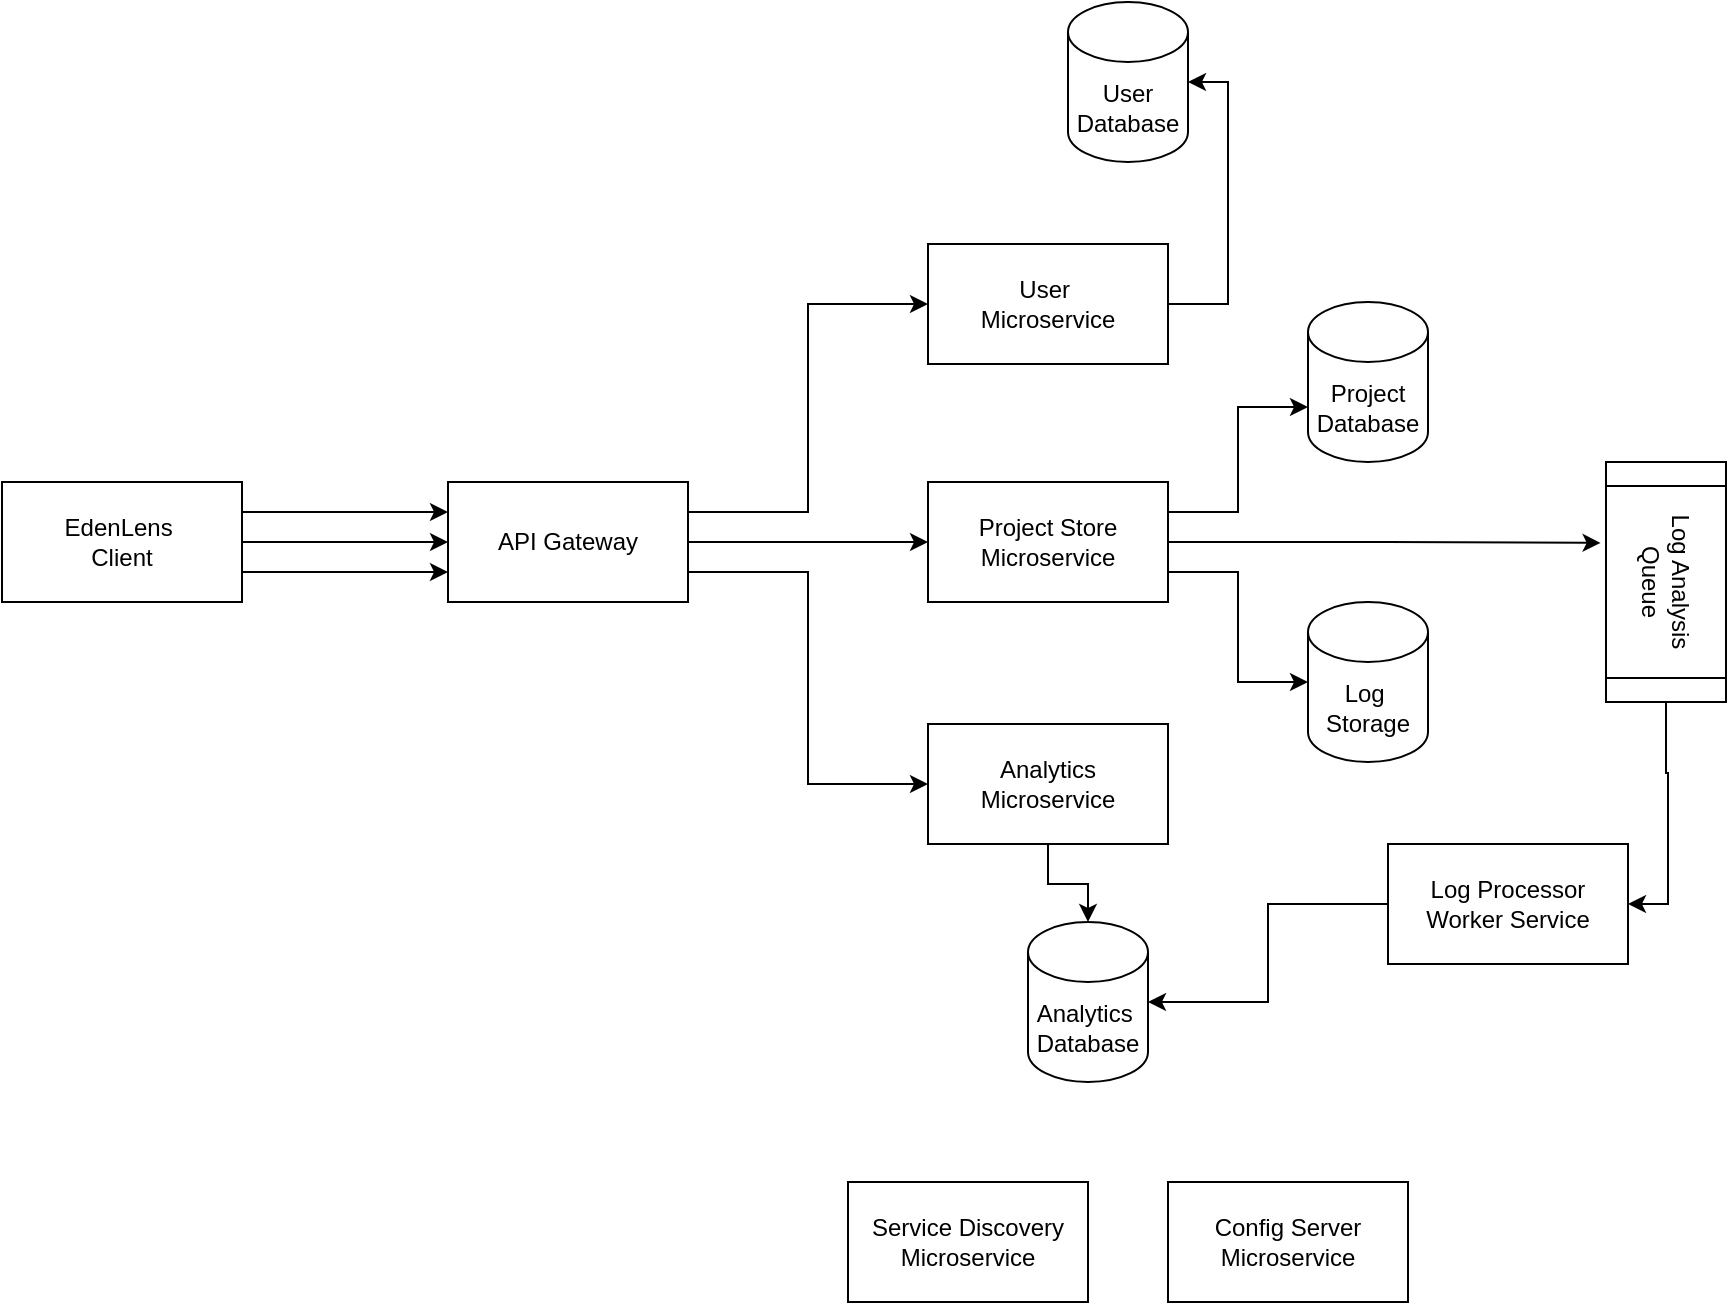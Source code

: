 <mxfile version="28.0.7">
  <diagram name="Page-1" id="BEhRw7ngG6-zHkZg0a8p">
    <mxGraphModel dx="1678" dy="874" grid="1" gridSize="10" guides="1" tooltips="1" connect="1" arrows="1" fold="1" page="1" pageScale="1" pageWidth="850" pageHeight="1100" math="0" shadow="0">
      <root>
        <mxCell id="0" />
        <mxCell id="1" parent="0" />
        <mxCell id="KTEVZOgNWzoaT1Ab69OT-12" style="edgeStyle=orthogonalEdgeStyle;rounded=0;orthogonalLoop=1;jettySize=auto;html=1;exitX=1;exitY=0.25;exitDx=0;exitDy=0;entryX=0;entryY=0.5;entryDx=0;entryDy=0;" edge="1" parent="1" source="KTEVZOgNWzoaT1Ab69OT-1" target="KTEVZOgNWzoaT1Ab69OT-8">
          <mxGeometry relative="1" as="geometry" />
        </mxCell>
        <mxCell id="KTEVZOgNWzoaT1Ab69OT-14" style="edgeStyle=orthogonalEdgeStyle;rounded=0;orthogonalLoop=1;jettySize=auto;html=1;exitX=1;exitY=0.5;exitDx=0;exitDy=0;" edge="1" parent="1" source="KTEVZOgNWzoaT1Ab69OT-1" target="KTEVZOgNWzoaT1Ab69OT-9">
          <mxGeometry relative="1" as="geometry" />
        </mxCell>
        <mxCell id="KTEVZOgNWzoaT1Ab69OT-15" style="edgeStyle=orthogonalEdgeStyle;rounded=0;orthogonalLoop=1;jettySize=auto;html=1;exitX=1;exitY=0.75;exitDx=0;exitDy=0;entryX=0;entryY=0.5;entryDx=0;entryDy=0;" edge="1" parent="1" source="KTEVZOgNWzoaT1Ab69OT-1" target="KTEVZOgNWzoaT1Ab69OT-10">
          <mxGeometry relative="1" as="geometry" />
        </mxCell>
        <mxCell id="KTEVZOgNWzoaT1Ab69OT-1" value="API Gateway" style="rounded=0;whiteSpace=wrap;html=1;" vertex="1" parent="1">
          <mxGeometry x="320" y="330" width="120" height="60" as="geometry" />
        </mxCell>
        <mxCell id="KTEVZOgNWzoaT1Ab69OT-3" style="edgeStyle=orthogonalEdgeStyle;rounded=0;orthogonalLoop=1;jettySize=auto;html=1;exitX=1;exitY=0.25;exitDx=0;exitDy=0;entryX=0;entryY=0.25;entryDx=0;entryDy=0;" edge="1" parent="1" source="KTEVZOgNWzoaT1Ab69OT-2" target="KTEVZOgNWzoaT1Ab69OT-1">
          <mxGeometry relative="1" as="geometry" />
        </mxCell>
        <mxCell id="KTEVZOgNWzoaT1Ab69OT-4" style="edgeStyle=orthogonalEdgeStyle;rounded=0;orthogonalLoop=1;jettySize=auto;html=1;exitX=1;exitY=0.5;exitDx=0;exitDy=0;entryX=0;entryY=0.5;entryDx=0;entryDy=0;" edge="1" parent="1" source="KTEVZOgNWzoaT1Ab69OT-2" target="KTEVZOgNWzoaT1Ab69OT-1">
          <mxGeometry relative="1" as="geometry" />
        </mxCell>
        <mxCell id="KTEVZOgNWzoaT1Ab69OT-5" style="edgeStyle=orthogonalEdgeStyle;rounded=0;orthogonalLoop=1;jettySize=auto;html=1;exitX=1;exitY=0.75;exitDx=0;exitDy=0;entryX=0;entryY=0.75;entryDx=0;entryDy=0;" edge="1" parent="1" source="KTEVZOgNWzoaT1Ab69OT-2" target="KTEVZOgNWzoaT1Ab69OT-1">
          <mxGeometry relative="1" as="geometry" />
        </mxCell>
        <mxCell id="KTEVZOgNWzoaT1Ab69OT-2" value="EdenLens&amp;nbsp;&lt;div&gt;Client&lt;/div&gt;" style="rounded=0;whiteSpace=wrap;html=1;" vertex="1" parent="1">
          <mxGeometry x="97" y="330" width="120" height="60" as="geometry" />
        </mxCell>
        <mxCell id="KTEVZOgNWzoaT1Ab69OT-8" value="User&amp;nbsp;&lt;div&gt;Microservice&lt;/div&gt;" style="rounded=0;whiteSpace=wrap;html=1;" vertex="1" parent="1">
          <mxGeometry x="560" y="211" width="120" height="60" as="geometry" />
        </mxCell>
        <mxCell id="KTEVZOgNWzoaT1Ab69OT-9" value="Project Store&lt;br&gt;&lt;div&gt;Microservice&lt;/div&gt;" style="rounded=0;whiteSpace=wrap;html=1;" vertex="1" parent="1">
          <mxGeometry x="560" y="330" width="120" height="60" as="geometry" />
        </mxCell>
        <mxCell id="KTEVZOgNWzoaT1Ab69OT-10" value="Analytics&lt;br&gt;&lt;div&gt;Microservice&lt;/div&gt;" style="rounded=0;whiteSpace=wrap;html=1;" vertex="1" parent="1">
          <mxGeometry x="560" y="451" width="120" height="60" as="geometry" />
        </mxCell>
        <mxCell id="KTEVZOgNWzoaT1Ab69OT-16" value="User&lt;div&gt;Database&lt;/div&gt;" style="shape=cylinder3;whiteSpace=wrap;html=1;boundedLbl=1;backgroundOutline=1;size=15;" vertex="1" parent="1">
          <mxGeometry x="630" y="90" width="60" height="80" as="geometry" />
        </mxCell>
        <mxCell id="KTEVZOgNWzoaT1Ab69OT-18" value="Analytics&amp;nbsp;&lt;br&gt;Database" style="shape=cylinder3;whiteSpace=wrap;html=1;boundedLbl=1;backgroundOutline=1;size=15;" vertex="1" parent="1">
          <mxGeometry x="610" y="550" width="60" height="80" as="geometry" />
        </mxCell>
        <mxCell id="KTEVZOgNWzoaT1Ab69OT-19" value="Project&lt;div&gt;Database&lt;/div&gt;" style="shape=cylinder3;whiteSpace=wrap;html=1;boundedLbl=1;backgroundOutline=1;size=15;" vertex="1" parent="1">
          <mxGeometry x="750" y="240" width="60" height="80" as="geometry" />
        </mxCell>
        <mxCell id="KTEVZOgNWzoaT1Ab69OT-20" style="edgeStyle=orthogonalEdgeStyle;rounded=0;orthogonalLoop=1;jettySize=auto;html=1;exitX=1;exitY=0.5;exitDx=0;exitDy=0;entryX=1;entryY=0.5;entryDx=0;entryDy=0;entryPerimeter=0;" edge="1" parent="1" source="KTEVZOgNWzoaT1Ab69OT-8" target="KTEVZOgNWzoaT1Ab69OT-16">
          <mxGeometry relative="1" as="geometry" />
        </mxCell>
        <mxCell id="KTEVZOgNWzoaT1Ab69OT-22" value="Log&amp;nbsp;&lt;br&gt;Storage" style="shape=cylinder3;whiteSpace=wrap;html=1;boundedLbl=1;backgroundOutline=1;size=15;" vertex="1" parent="1">
          <mxGeometry x="750" y="390" width="60" height="80" as="geometry" />
        </mxCell>
        <mxCell id="KTEVZOgNWzoaT1Ab69OT-23" style="edgeStyle=orthogonalEdgeStyle;rounded=0;orthogonalLoop=1;jettySize=auto;html=1;exitX=1;exitY=0.25;exitDx=0;exitDy=0;entryX=0;entryY=0;entryDx=0;entryDy=52.5;entryPerimeter=0;" edge="1" parent="1" source="KTEVZOgNWzoaT1Ab69OT-9" target="KTEVZOgNWzoaT1Ab69OT-19">
          <mxGeometry relative="1" as="geometry" />
        </mxCell>
        <mxCell id="KTEVZOgNWzoaT1Ab69OT-25" style="edgeStyle=orthogonalEdgeStyle;rounded=0;orthogonalLoop=1;jettySize=auto;html=1;exitX=1;exitY=0.75;exitDx=0;exitDy=0;entryX=0;entryY=0.5;entryDx=0;entryDy=0;entryPerimeter=0;" edge="1" parent="1" source="KTEVZOgNWzoaT1Ab69OT-9" target="KTEVZOgNWzoaT1Ab69OT-22">
          <mxGeometry relative="1" as="geometry" />
        </mxCell>
        <mxCell id="KTEVZOgNWzoaT1Ab69OT-31" style="edgeStyle=orthogonalEdgeStyle;rounded=0;orthogonalLoop=1;jettySize=auto;html=1;exitX=1;exitY=0.5;exitDx=0;exitDy=0;entryX=1;entryY=0.5;entryDx=0;entryDy=0;" edge="1" parent="1" source="KTEVZOgNWzoaT1Ab69OT-27" target="KTEVZOgNWzoaT1Ab69OT-30">
          <mxGeometry relative="1" as="geometry" />
        </mxCell>
        <mxCell id="KTEVZOgNWzoaT1Ab69OT-27" value="Log Analysis Queue" style="shape=process;whiteSpace=wrap;html=1;backgroundOutline=1;rotation=90;" vertex="1" parent="1">
          <mxGeometry x="869" y="350" width="120" height="60" as="geometry" />
        </mxCell>
        <mxCell id="KTEVZOgNWzoaT1Ab69OT-29" style="edgeStyle=orthogonalEdgeStyle;rounded=0;orthogonalLoop=1;jettySize=auto;html=1;exitX=1;exitY=0.5;exitDx=0;exitDy=0;entryX=0.337;entryY=1.045;entryDx=0;entryDy=0;entryPerimeter=0;" edge="1" parent="1" source="KTEVZOgNWzoaT1Ab69OT-9" target="KTEVZOgNWzoaT1Ab69OT-27">
          <mxGeometry relative="1" as="geometry" />
        </mxCell>
        <mxCell id="KTEVZOgNWzoaT1Ab69OT-30" value="Log Processor&lt;br&gt;Worker Service" style="rounded=0;whiteSpace=wrap;html=1;" vertex="1" parent="1">
          <mxGeometry x="790" y="511" width="120" height="60" as="geometry" />
        </mxCell>
        <mxCell id="KTEVZOgNWzoaT1Ab69OT-32" style="edgeStyle=orthogonalEdgeStyle;rounded=0;orthogonalLoop=1;jettySize=auto;html=1;exitX=0;exitY=0.5;exitDx=0;exitDy=0;entryX=1;entryY=0.5;entryDx=0;entryDy=0;entryPerimeter=0;" edge="1" parent="1" source="KTEVZOgNWzoaT1Ab69OT-30" target="KTEVZOgNWzoaT1Ab69OT-18">
          <mxGeometry relative="1" as="geometry" />
        </mxCell>
        <mxCell id="KTEVZOgNWzoaT1Ab69OT-33" style="edgeStyle=orthogonalEdgeStyle;rounded=0;orthogonalLoop=1;jettySize=auto;html=1;exitX=0.5;exitY=1;exitDx=0;exitDy=0;entryX=0.5;entryY=0;entryDx=0;entryDy=0;entryPerimeter=0;" edge="1" parent="1" source="KTEVZOgNWzoaT1Ab69OT-10" target="KTEVZOgNWzoaT1Ab69OT-18">
          <mxGeometry relative="1" as="geometry" />
        </mxCell>
        <mxCell id="KTEVZOgNWzoaT1Ab69OT-34" value="Service Discovery&lt;br&gt;Microservice" style="rounded=0;whiteSpace=wrap;html=1;" vertex="1" parent="1">
          <mxGeometry x="520" y="680" width="120" height="60" as="geometry" />
        </mxCell>
        <mxCell id="KTEVZOgNWzoaT1Ab69OT-35" value="Config Server&lt;div&gt;Microservice&lt;/div&gt;" style="rounded=0;whiteSpace=wrap;html=1;" vertex="1" parent="1">
          <mxGeometry x="680" y="680" width="120" height="60" as="geometry" />
        </mxCell>
      </root>
    </mxGraphModel>
  </diagram>
</mxfile>
